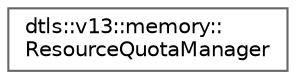 digraph "Graphical Class Hierarchy"
{
 // LATEX_PDF_SIZE
  bgcolor="transparent";
  edge [fontname=Helvetica,fontsize=10,labelfontname=Helvetica,labelfontsize=10];
  node [fontname=Helvetica,fontsize=10,shape=box,height=0.2,width=0.4];
  rankdir="LR";
  Node0 [id="Node000000",label="dtls::v13::memory::\lResourceQuotaManager",height=0.2,width=0.4,color="grey40", fillcolor="white", style="filled",URL="$classdtls_1_1v13_1_1memory_1_1ResourceQuotaManager.html",tooltip=" "];
}
